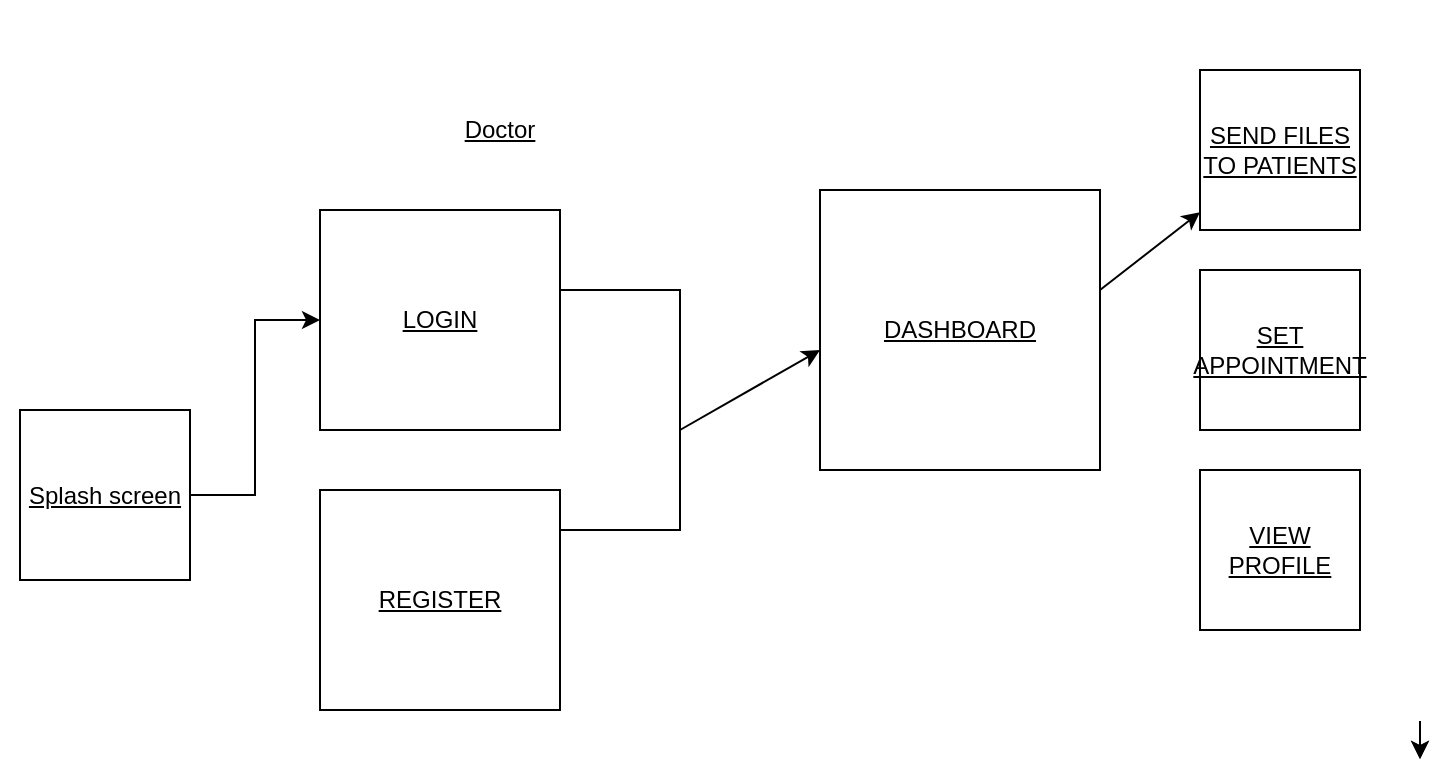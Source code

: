 <mxfile version="13.6.5">
    <diagram id="moS_l5OCdeUVxUtvwmRX" name="Page-1">
        <mxGraphModel dx="1032" dy="478" grid="1" gridSize="10" guides="1" tooltips="1" connect="1" arrows="1" fold="1" page="1" pageScale="1" pageWidth="850" pageHeight="1100" math="0" shadow="0">
            <root>
                <mxCell id="0"/>
                <mxCell id="1" parent="0"/>
                <mxCell id="6" value="" style="endArrow=classic;html=1;fontStyle=4" edge="1" parent="1">
                    <mxGeometry width="50" height="50" relative="1" as="geometry">
                        <mxPoint x="880" y="390.488" as="sourcePoint"/>
                        <mxPoint x="880" y="409.512" as="targetPoint"/>
                    </mxGeometry>
                </mxCell>
                <mxCell id="7" value="" style="endArrow=classic;html=1;fontStyle=4" edge="1" parent="1">
                    <mxGeometry width="50" height="50" relative="1" as="geometry">
                        <mxPoint x="880" y="390.488" as="sourcePoint"/>
                        <mxPoint x="880" y="409.512" as="targetPoint"/>
                    </mxGeometry>
                </mxCell>
                <mxCell id="8" value="" style="group;container=1;fontStyle=4" vertex="1" connectable="0" parent="1">
                    <mxGeometry x="170" y="30" width="670" height="390" as="geometry">
                        <mxRectangle x="310" y="160" width="50" height="40" as="alternateBounds"/>
                    </mxGeometry>
                </mxCell>
                <mxCell id="9" value="Splash screen" style="whiteSpace=wrap;html=1;aspect=fixed;fontStyle=4" vertex="1" parent="8">
                    <mxGeometry x="10" y="205" width="85" height="85" as="geometry"/>
                </mxCell>
                <mxCell id="10" value="LOGIN" style="whiteSpace=wrap;html=1;fontStyle=4" vertex="1" parent="8">
                    <mxGeometry x="160" y="105" width="120" height="110" as="geometry"/>
                </mxCell>
                <mxCell id="11" value="" style="edgeStyle=orthogonalEdgeStyle;rounded=0;orthogonalLoop=1;jettySize=auto;html=1;fontStyle=4" edge="1" parent="8" source="9" target="10">
                    <mxGeometry relative="1" as="geometry"/>
                </mxCell>
                <mxCell id="12" value="REGISTER" style="whiteSpace=wrap;html=1;fontStyle=4" vertex="1" parent="8">
                    <mxGeometry x="160" y="245" width="120" height="110" as="geometry"/>
                </mxCell>
                <mxCell id="13" value="Doctor&lt;br&gt;" style="text;html=1;strokeColor=none;fillColor=none;align=center;verticalAlign=middle;whiteSpace=wrap;rounded=0;fontStyle=4" vertex="1" parent="8">
                    <mxGeometry x="230" y="55" width="40" height="20" as="geometry"/>
                </mxCell>
                <mxCell id="14" value="" style="shape=partialRectangle;whiteSpace=wrap;html=1;bottom=1;right=1;left=1;top=0;fillColor=none;routingCenterX=-0.5;rotation=-90;fontStyle=4" vertex="1" parent="8">
                    <mxGeometry x="250" y="175" width="120" height="60" as="geometry"/>
                </mxCell>
                <mxCell id="15" value="DASHBOARD" style="whiteSpace=wrap;html=1;aspect=fixed;fontStyle=4" vertex="1" parent="8">
                    <mxGeometry x="410" y="95" width="140" height="140" as="geometry"/>
                </mxCell>
                <mxCell id="16" value="" style="endArrow=classic;html=1;fontStyle=4" edge="1" parent="8">
                    <mxGeometry width="50" height="50" relative="1" as="geometry">
                        <mxPoint x="340" y="215" as="sourcePoint"/>
                        <mxPoint x="410" y="175" as="targetPoint"/>
                    </mxGeometry>
                </mxCell>
                <mxCell id="17" value="" style="endArrow=classic;html=1;fontStyle=4" edge="1" parent="8" target="18">
                    <mxGeometry width="50" height="50" relative="1" as="geometry">
                        <mxPoint x="550" y="145" as="sourcePoint"/>
                        <mxPoint x="570" y="115" as="targetPoint"/>
                    </mxGeometry>
                </mxCell>
                <mxCell id="18" value="SEND FILES TO PATIENTS" style="whiteSpace=wrap;html=1;aspect=fixed;fontStyle=4" vertex="1" parent="8">
                    <mxGeometry x="600" y="35" width="80" height="80" as="geometry"/>
                </mxCell>
                <mxCell id="19" value="SET APPOINTMENT" style="whiteSpace=wrap;html=1;aspect=fixed;fontStyle=4" vertex="1" parent="8">
                    <mxGeometry x="600" y="135" width="80" height="80" as="geometry"/>
                </mxCell>
                <mxCell id="20" value="VIEW PROFILE" style="whiteSpace=wrap;html=1;aspect=fixed;fontStyle=4" vertex="1" parent="8">
                    <mxGeometry x="600" y="235" width="80" height="80" as="geometry"/>
                </mxCell>
            </root>
        </mxGraphModel>
    </diagram>
</mxfile>